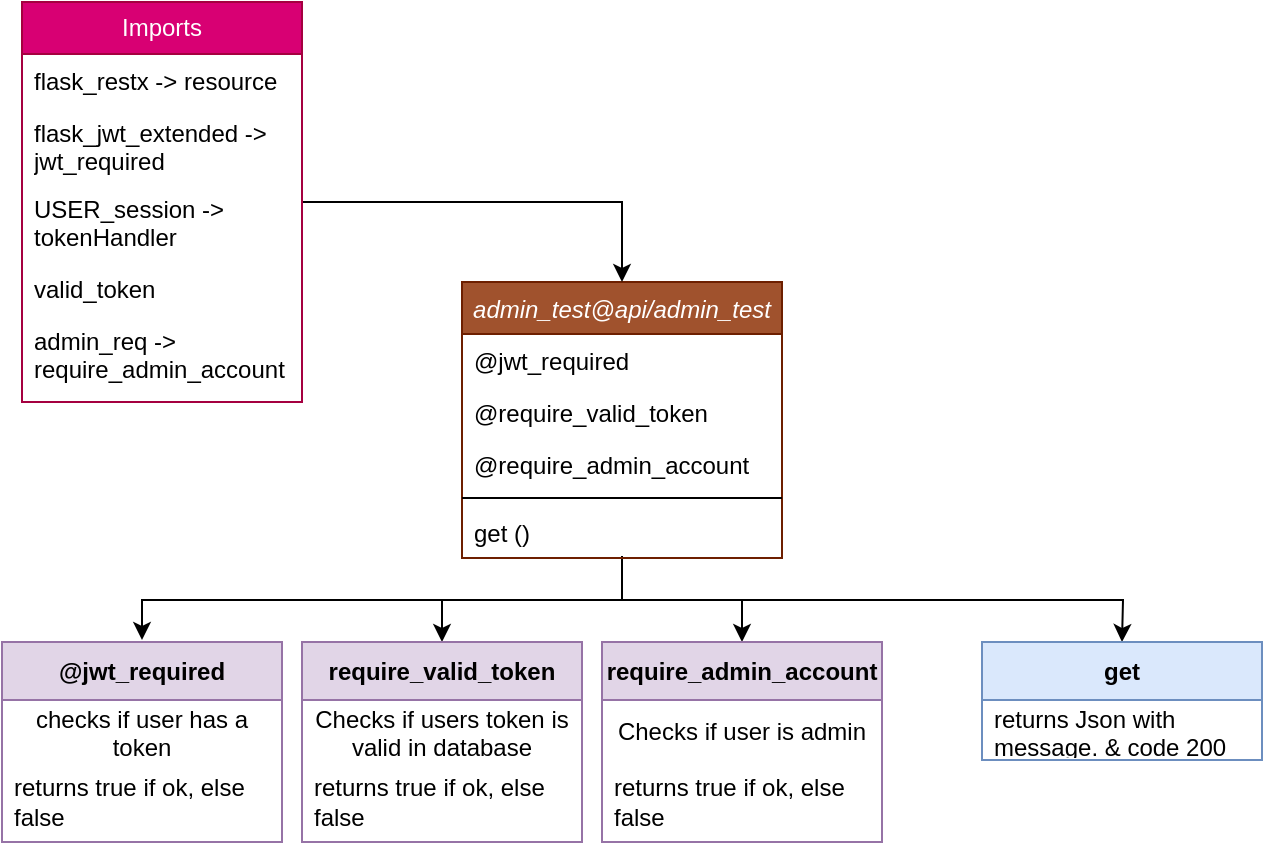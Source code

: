 <mxfile>
    <diagram id="C5RBs43oDa-KdzZeNtuy" name="Page-1">
        <mxGraphModel dx="1272" dy="807" grid="1" gridSize="10" guides="1" tooltips="1" connect="1" arrows="1" fold="1" page="1" pageScale="1" pageWidth="827" pageHeight="1169" math="0" shadow="0">
            <root>
                <mxCell id="WIyWlLk6GJQsqaUBKTNV-0"/>
                <mxCell id="WIyWlLk6GJQsqaUBKTNV-1" parent="WIyWlLk6GJQsqaUBKTNV-0"/>
                <mxCell id="2mBRRD6n1RL7t2ECvN8x-13" style="edgeStyle=orthogonalEdgeStyle;rounded=0;orthogonalLoop=1;jettySize=auto;html=1;exitX=0.5;exitY=1;exitDx=0;exitDy=0;entryX=0.5;entryY=0;entryDx=0;entryDy=0;" parent="WIyWlLk6GJQsqaUBKTNV-1" source="zkfFHV4jXpPFQw0GAbJ--0" edge="1">
                    <mxGeometry relative="1" as="geometry">
                        <mxPoint x="620" y="480" as="targetPoint"/>
                    </mxGeometry>
                </mxCell>
                <mxCell id="2mBRRD6n1RL7t2ECvN8x-24" style="edgeStyle=orthogonalEdgeStyle;rounded=0;orthogonalLoop=1;jettySize=auto;html=1;entryX=0.5;entryY=0;entryDx=0;entryDy=0;" parent="WIyWlLk6GJQsqaUBKTNV-1" source="zkfFHV4jXpPFQw0GAbJ--0" target="2mBRRD6n1RL7t2ECvN8x-21" edge="1">
                    <mxGeometry relative="1" as="geometry"/>
                </mxCell>
                <mxCell id="2mBRRD6n1RL7t2ECvN8x-25" style="edgeStyle=orthogonalEdgeStyle;rounded=0;orthogonalLoop=1;jettySize=auto;html=1;entryX=0.5;entryY=0;entryDx=0;entryDy=0;" parent="WIyWlLk6GJQsqaUBKTNV-1" edge="1">
                    <mxGeometry relative="1" as="geometry">
                        <mxPoint x="370" y="437" as="sourcePoint"/>
                        <mxPoint x="130" y="479" as="targetPoint"/>
                        <Array as="points">
                            <mxPoint x="370" y="459"/>
                            <mxPoint x="130" y="459"/>
                        </Array>
                    </mxGeometry>
                </mxCell>
                <mxCell id="2mBRRD6n1RL7t2ECvN8x-31" style="edgeStyle=orthogonalEdgeStyle;rounded=0;orthogonalLoop=1;jettySize=auto;html=1;entryX=0.5;entryY=0;entryDx=0;entryDy=0;" parent="WIyWlLk6GJQsqaUBKTNV-1" source="zkfFHV4jXpPFQw0GAbJ--0" target="2mBRRD6n1RL7t2ECvN8x-28" edge="1">
                    <mxGeometry relative="1" as="geometry"/>
                </mxCell>
                <mxCell id="zkfFHV4jXpPFQw0GAbJ--0" value="admin_test@api/admin_test" style="swimlane;fontStyle=2;align=center;verticalAlign=top;childLayout=stackLayout;horizontal=1;startSize=26;horizontalStack=0;resizeParent=1;resizeLast=0;collapsible=1;marginBottom=0;rounded=0;shadow=0;strokeWidth=1;fillColor=#a0522d;strokeColor=#6D1F00;fontColor=#ffffff;" parent="WIyWlLk6GJQsqaUBKTNV-1" vertex="1">
                    <mxGeometry x="290" y="300" width="160" height="138" as="geometry">
                        <mxRectangle x="230" y="140" width="160" height="26" as="alternateBounds"/>
                    </mxGeometry>
                </mxCell>
                <mxCell id="zkfFHV4jXpPFQw0GAbJ--1" value="@jwt_required" style="text;align=left;verticalAlign=top;spacingLeft=4;spacingRight=4;overflow=hidden;rotatable=0;points=[[0,0.5],[1,0.5]];portConstraint=eastwest;" parent="zkfFHV4jXpPFQw0GAbJ--0" vertex="1">
                    <mxGeometry y="26" width="160" height="26" as="geometry"/>
                </mxCell>
                <mxCell id="zkfFHV4jXpPFQw0GAbJ--2" value="@require_valid_token" style="text;align=left;verticalAlign=top;spacingLeft=4;spacingRight=4;overflow=hidden;rotatable=0;points=[[0,0.5],[1,0.5]];portConstraint=eastwest;rounded=0;shadow=0;html=0;" parent="zkfFHV4jXpPFQw0GAbJ--0" vertex="1">
                    <mxGeometry y="52" width="160" height="26" as="geometry"/>
                </mxCell>
                <mxCell id="2mBRRD6n1RL7t2ECvN8x-27" value="@require_admin_account" style="text;align=left;verticalAlign=top;spacingLeft=4;spacingRight=4;overflow=hidden;rotatable=0;points=[[0,0.5],[1,0.5]];portConstraint=eastwest;rounded=0;shadow=0;html=0;" parent="zkfFHV4jXpPFQw0GAbJ--0" vertex="1">
                    <mxGeometry y="78" width="160" height="26" as="geometry"/>
                </mxCell>
                <mxCell id="zkfFHV4jXpPFQw0GAbJ--4" value="" style="line;html=1;strokeWidth=1;align=left;verticalAlign=middle;spacingTop=-1;spacingLeft=3;spacingRight=3;rotatable=0;labelPosition=right;points=[];portConstraint=eastwest;" parent="zkfFHV4jXpPFQw0GAbJ--0" vertex="1">
                    <mxGeometry y="104" width="160" height="8" as="geometry"/>
                </mxCell>
                <mxCell id="zkfFHV4jXpPFQw0GAbJ--5" value="get ()" style="text;align=left;verticalAlign=top;spacingLeft=4;spacingRight=4;overflow=hidden;rotatable=0;points=[[0,0.5],[1,0.5]];portConstraint=eastwest;" parent="zkfFHV4jXpPFQw0GAbJ--0" vertex="1">
                    <mxGeometry y="112" width="160" height="26" as="geometry"/>
                </mxCell>
                <mxCell id="2mBRRD6n1RL7t2ECvN8x-5" style="edgeStyle=orthogonalEdgeStyle;rounded=0;orthogonalLoop=1;jettySize=auto;html=1;entryX=0.5;entryY=0;entryDx=0;entryDy=0;" parent="WIyWlLk6GJQsqaUBKTNV-1" source="2mBRRD6n1RL7t2ECvN8x-0" target="zkfFHV4jXpPFQw0GAbJ--0" edge="1">
                    <mxGeometry relative="1" as="geometry"/>
                </mxCell>
                <mxCell id="2mBRRD6n1RL7t2ECvN8x-0" value="Imports" style="swimlane;fontStyle=0;childLayout=stackLayout;horizontal=1;startSize=26;fillColor=#d80073;horizontalStack=0;resizeParent=1;resizeParentMax=0;resizeLast=0;collapsible=1;marginBottom=0;whiteSpace=wrap;html=1;fontColor=#ffffff;strokeColor=#A50040;" parent="WIyWlLk6GJQsqaUBKTNV-1" vertex="1">
                    <mxGeometry x="70" y="160" width="140" height="200" as="geometry"/>
                </mxCell>
                <mxCell id="2mBRRD6n1RL7t2ECvN8x-1" value="flask_restx -&amp;gt; resource" style="text;strokeColor=none;fillColor=none;align=left;verticalAlign=top;spacingLeft=4;spacingRight=4;overflow=hidden;rotatable=0;points=[[0,0.5],[1,0.5]];portConstraint=eastwest;whiteSpace=wrap;html=1;" parent="2mBRRD6n1RL7t2ECvN8x-0" vertex="1">
                    <mxGeometry y="26" width="140" height="26" as="geometry"/>
                </mxCell>
                <mxCell id="2mBRRD6n1RL7t2ECvN8x-2" value="flask_jwt_extended -&amp;gt; jwt_required" style="text;strokeColor=none;fillColor=none;align=left;verticalAlign=top;spacingLeft=4;spacingRight=4;overflow=hidden;rotatable=0;points=[[0,0.5],[1,0.5]];portConstraint=eastwest;whiteSpace=wrap;html=1;" parent="2mBRRD6n1RL7t2ECvN8x-0" vertex="1">
                    <mxGeometry y="52" width="140" height="38" as="geometry"/>
                </mxCell>
                <mxCell id="2mBRRD6n1RL7t2ECvN8x-3" value="USER_session -&amp;gt; tokenHandler" style="text;strokeColor=none;fillColor=none;align=left;verticalAlign=top;spacingLeft=4;spacingRight=4;overflow=hidden;rotatable=0;points=[[0,0.5],[1,0.5]];portConstraint=eastwest;whiteSpace=wrap;html=1;" parent="2mBRRD6n1RL7t2ECvN8x-0" vertex="1">
                    <mxGeometry y="90" width="140" height="40" as="geometry"/>
                </mxCell>
                <mxCell id="2mBRRD6n1RL7t2ECvN8x-4" value="valid_token" style="text;strokeColor=none;fillColor=none;align=left;verticalAlign=top;spacingLeft=4;spacingRight=4;overflow=hidden;rotatable=0;points=[[0,0.5],[1,0.5]];portConstraint=eastwest;whiteSpace=wrap;html=1;" parent="2mBRRD6n1RL7t2ECvN8x-0" vertex="1">
                    <mxGeometry y="130" width="140" height="26" as="geometry"/>
                </mxCell>
                <mxCell id="2mBRRD6n1RL7t2ECvN8x-26" value="admin_req -&amp;gt; require_admin_account" style="text;strokeColor=none;fillColor=none;align=left;verticalAlign=top;spacingLeft=4;spacingRight=4;overflow=hidden;rotatable=0;points=[[0,0.5],[1,0.5]];portConstraint=eastwest;whiteSpace=wrap;html=1;" parent="2mBRRD6n1RL7t2ECvN8x-0" vertex="1">
                    <mxGeometry y="156" width="140" height="44" as="geometry"/>
                </mxCell>
                <mxCell id="2mBRRD6n1RL7t2ECvN8x-18" value="@jwt_required" style="swimlane;fontStyle=1;align=center;verticalAlign=middle;childLayout=stackLayout;horizontal=1;startSize=29;horizontalStack=0;resizeParent=1;resizeParentMax=0;resizeLast=0;collapsible=0;marginBottom=0;html=1;whiteSpace=wrap;fillColor=#e1d5e7;strokeColor=#9673a6;" parent="WIyWlLk6GJQsqaUBKTNV-1" vertex="1">
                    <mxGeometry x="60" y="480" width="140" height="100" as="geometry"/>
                </mxCell>
                <mxCell id="2mBRRD6n1RL7t2ECvN8x-19" value="checks if user has a token" style="text;html=1;strokeColor=none;fillColor=none;align=center;verticalAlign=middle;spacingLeft=4;spacingRight=4;overflow=hidden;rotatable=0;points=[[0,0.5],[1,0.5]];portConstraint=eastwest;whiteSpace=wrap;" parent="2mBRRD6n1RL7t2ECvN8x-18" vertex="1">
                    <mxGeometry y="29" width="140" height="31" as="geometry"/>
                </mxCell>
                <mxCell id="2mBRRD6n1RL7t2ECvN8x-20" value="returns true if ok, else false" style="text;html=1;strokeColor=none;fillColor=none;align=left;verticalAlign=middle;spacingLeft=4;spacingRight=4;overflow=hidden;rotatable=0;points=[[0,0.5],[1,0.5]];portConstraint=eastwest;whiteSpace=wrap;" parent="2mBRRD6n1RL7t2ECvN8x-18" vertex="1">
                    <mxGeometry y="60" width="140" height="40" as="geometry"/>
                </mxCell>
                <mxCell id="2mBRRD6n1RL7t2ECvN8x-21" value="require_valid_token" style="swimlane;fontStyle=1;align=center;verticalAlign=middle;childLayout=stackLayout;horizontal=1;startSize=29;horizontalStack=0;resizeParent=1;resizeParentMax=0;resizeLast=0;collapsible=0;marginBottom=0;html=1;whiteSpace=wrap;fillColor=#e1d5e7;strokeColor=#9673a6;" parent="WIyWlLk6GJQsqaUBKTNV-1" vertex="1">
                    <mxGeometry x="210" y="480" width="140" height="100" as="geometry"/>
                </mxCell>
                <mxCell id="2mBRRD6n1RL7t2ECvN8x-22" value="Checks if users token is valid in database" style="text;html=1;strokeColor=none;fillColor=none;align=center;verticalAlign=middle;spacingLeft=4;spacingRight=4;overflow=hidden;rotatable=0;points=[[0,0.5],[1,0.5]];portConstraint=eastwest;whiteSpace=wrap;" parent="2mBRRD6n1RL7t2ECvN8x-21" vertex="1">
                    <mxGeometry y="29" width="140" height="31" as="geometry"/>
                </mxCell>
                <mxCell id="2mBRRD6n1RL7t2ECvN8x-23" value="returns true if ok, else false" style="text;html=1;strokeColor=none;fillColor=none;align=left;verticalAlign=middle;spacingLeft=4;spacingRight=4;overflow=hidden;rotatable=0;points=[[0,0.5],[1,0.5]];portConstraint=eastwest;whiteSpace=wrap;" parent="2mBRRD6n1RL7t2ECvN8x-21" vertex="1">
                    <mxGeometry y="60" width="140" height="40" as="geometry"/>
                </mxCell>
                <mxCell id="2mBRRD6n1RL7t2ECvN8x-28" value="require_admin_account" style="swimlane;fontStyle=1;align=center;verticalAlign=middle;childLayout=stackLayout;horizontal=1;startSize=29;horizontalStack=0;resizeParent=1;resizeParentMax=0;resizeLast=0;collapsible=0;marginBottom=0;html=1;whiteSpace=wrap;fillColor=#e1d5e7;strokeColor=#9673a6;" parent="WIyWlLk6GJQsqaUBKTNV-1" vertex="1">
                    <mxGeometry x="360" y="480" width="140" height="100" as="geometry"/>
                </mxCell>
                <mxCell id="2mBRRD6n1RL7t2ECvN8x-29" value="Checks if user is admin" style="text;html=1;strokeColor=none;fillColor=none;align=center;verticalAlign=middle;spacingLeft=4;spacingRight=4;overflow=hidden;rotatable=0;points=[[0,0.5],[1,0.5]];portConstraint=eastwest;whiteSpace=wrap;" parent="2mBRRD6n1RL7t2ECvN8x-28" vertex="1">
                    <mxGeometry y="29" width="140" height="31" as="geometry"/>
                </mxCell>
                <mxCell id="2mBRRD6n1RL7t2ECvN8x-30" value="returns true if ok, else false" style="text;html=1;strokeColor=none;fillColor=none;align=left;verticalAlign=middle;spacingLeft=4;spacingRight=4;overflow=hidden;rotatable=0;points=[[0,0.5],[1,0.5]];portConstraint=eastwest;whiteSpace=wrap;" parent="2mBRRD6n1RL7t2ECvN8x-28" vertex="1">
                    <mxGeometry y="60" width="140" height="40" as="geometry"/>
                </mxCell>
                <mxCell id="0" value="get" style="swimlane;fontStyle=1;align=center;verticalAlign=middle;childLayout=stackLayout;horizontal=1;startSize=29;horizontalStack=0;resizeParent=1;resizeParentMax=0;resizeLast=0;collapsible=0;marginBottom=0;html=1;whiteSpace=wrap;fillColor=#dae8fc;strokeColor=#6c8ebf;" vertex="1" parent="WIyWlLk6GJQsqaUBKTNV-1">
                    <mxGeometry x="550" y="480" width="140" height="59" as="geometry"/>
                </mxCell>
                <mxCell id="1" value="returns Json with message. &amp;amp; code 200" style="text;html=1;strokeColor=none;fillColor=none;align=left;verticalAlign=middle;spacingLeft=4;spacingRight=4;overflow=hidden;rotatable=0;points=[[0,0.5],[1,0.5]];portConstraint=eastwest;whiteSpace=wrap;" vertex="1" parent="0">
                    <mxGeometry y="29" width="140" height="30" as="geometry"/>
                </mxCell>
            </root>
        </mxGraphModel>
    </diagram>
</mxfile>
